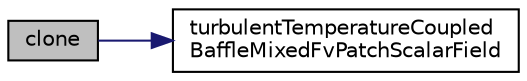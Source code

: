 digraph "clone"
{
  bgcolor="transparent";
  edge [fontname="Helvetica",fontsize="10",labelfontname="Helvetica",labelfontsize="10"];
  node [fontname="Helvetica",fontsize="10",shape=record];
  rankdir="LR";
  Node1 [label="clone",height=0.2,width=0.4,color="black", fillcolor="grey75", style="filled", fontcolor="black"];
  Node1 -> Node2 [color="midnightblue",fontsize="10",style="solid",fontname="Helvetica"];
  Node2 [label="turbulentTemperatureCoupled\lBaffleMixedFvPatchScalarField",height=0.2,width=0.4,color="black",URL="$a02694.html#aab50c8a7998e565c96c5a26cc23632fe",tooltip="Construct from patch and internal field. "];
}
